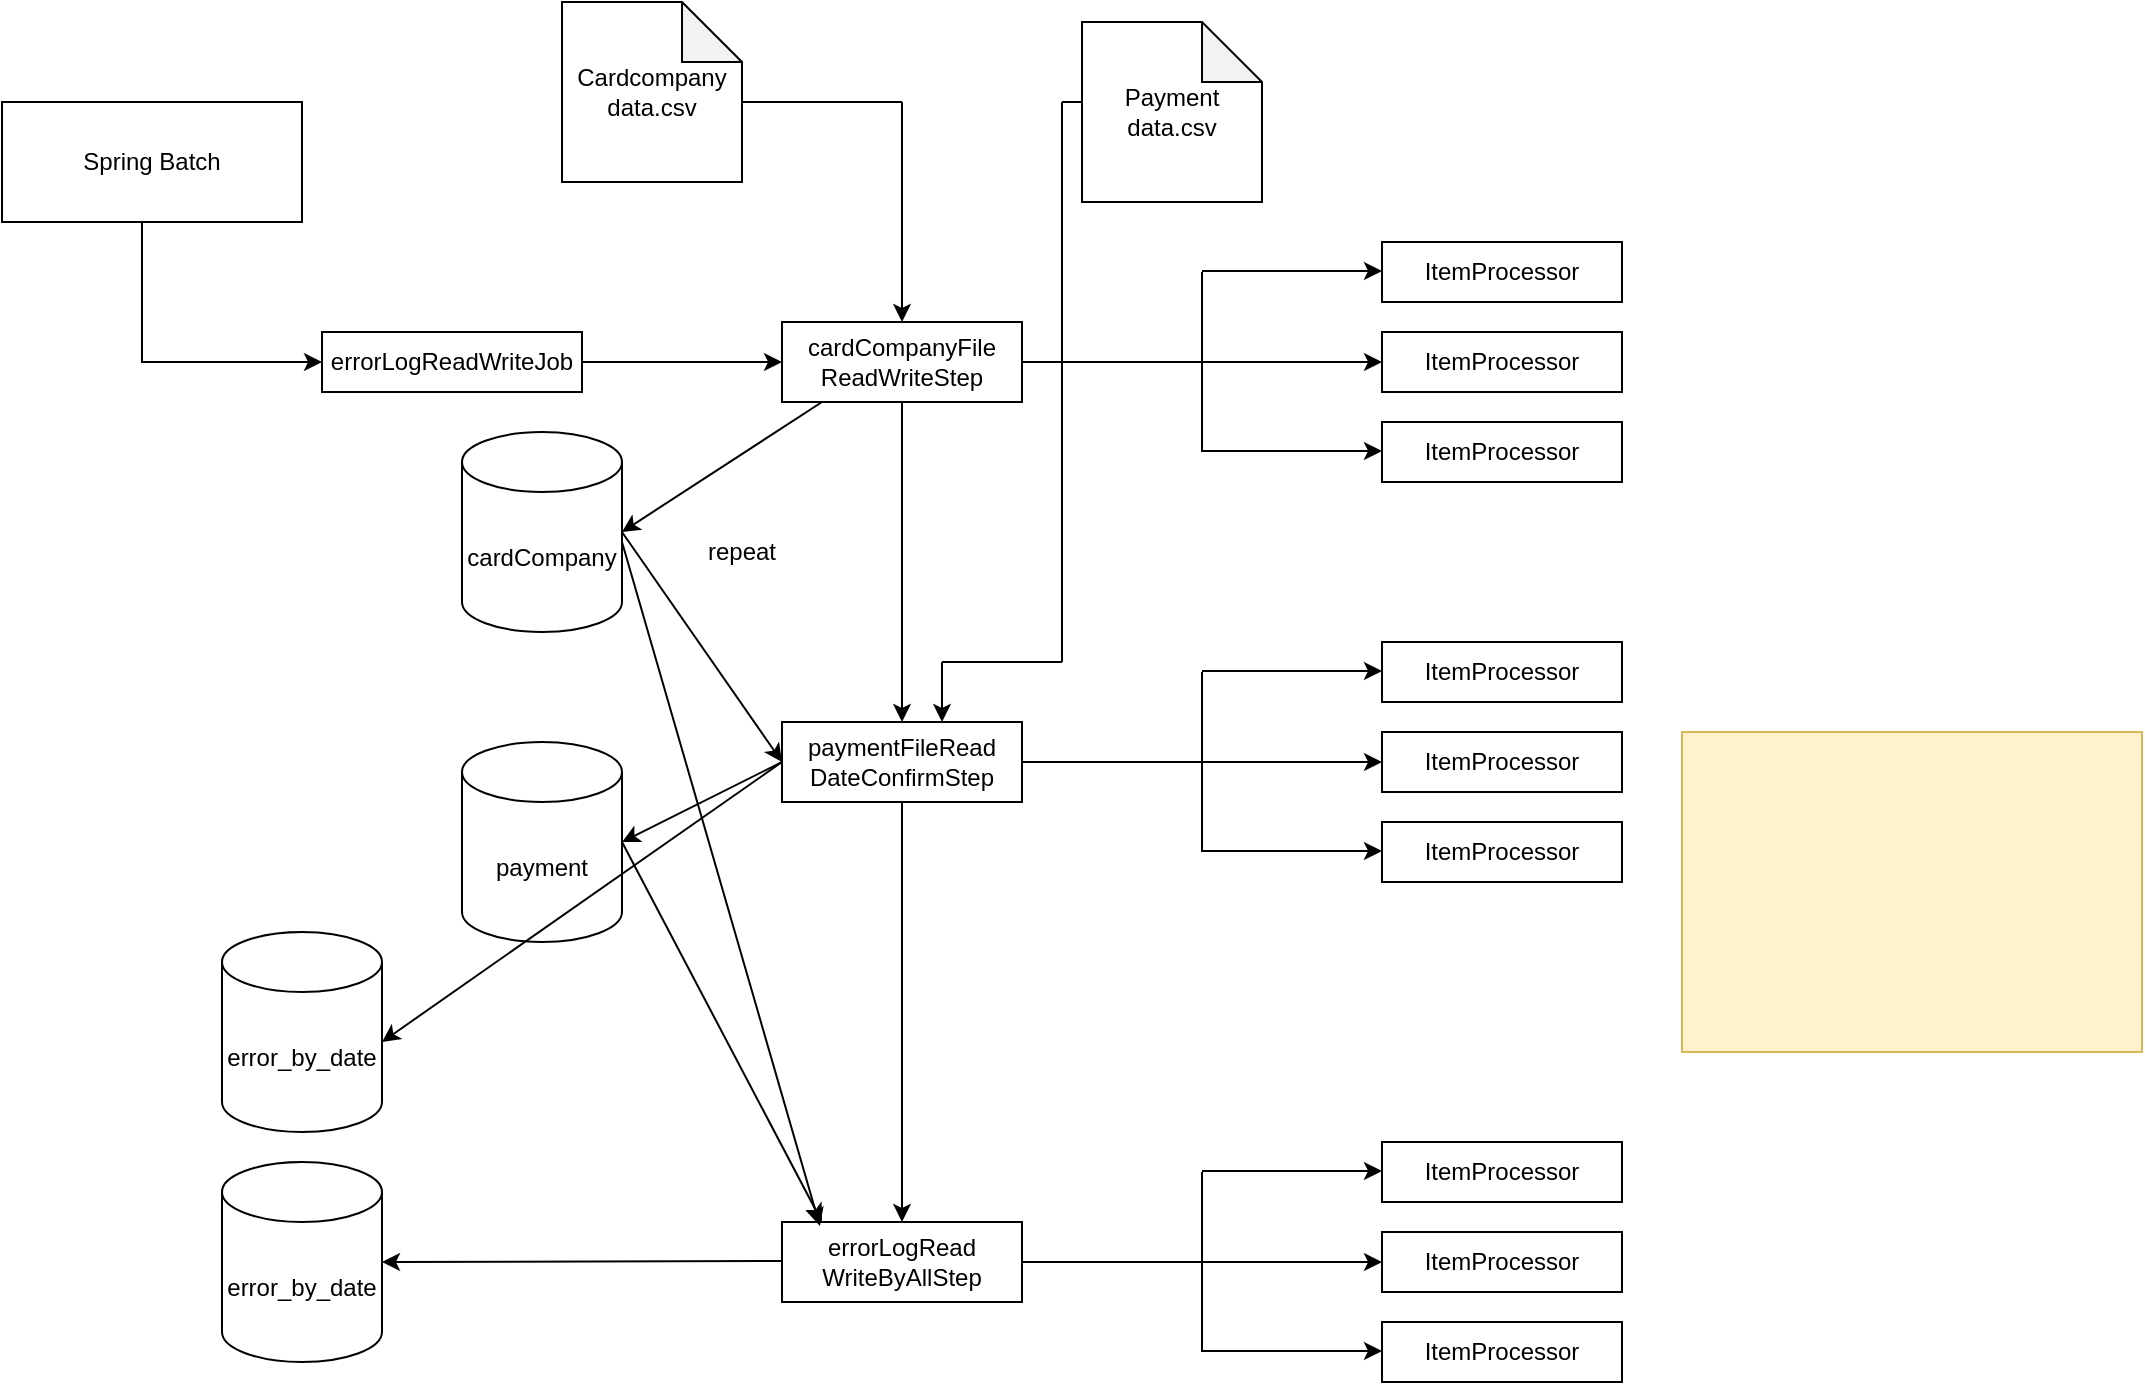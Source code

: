 <mxfile version="18.0.8" type="github"><diagram id="CD7BRG-Vz-P02LTQyxrp" name="Page-1"><mxGraphModel dx="1865" dy="579" grid="1" gridSize="10" guides="1" tooltips="1" connect="1" arrows="1" fold="1" page="1" pageScale="1" pageWidth="827" pageHeight="1169" math="0" shadow="0"><root><mxCell id="0"/><mxCell id="1" parent="0"/><mxCell id="3vTGgPeEhNqKSa-RNIHC-2" value="" style="rounded=0;whiteSpace=wrap;html=1;fillColor=#fff2cc;strokeColor=#d6b656;" parent="1" vertex="1"><mxGeometry x="610" y="375" width="230" height="160" as="geometry"/></mxCell><mxCell id="nakqNUSQAoadlQu5zlwf-3" value="" style="edgeStyle=orthogonalEdgeStyle;rounded=0;orthogonalLoop=1;jettySize=auto;html=1;" parent="1" source="nakqNUSQAoadlQu5zlwf-1" target="nakqNUSQAoadlQu5zlwf-2" edge="1"><mxGeometry relative="1" as="geometry"><Array as="points"><mxPoint x="-160" y="190"/></Array></mxGeometry></mxCell><mxCell id="nakqNUSQAoadlQu5zlwf-1" value="Spring Batch" style="rounded=0;whiteSpace=wrap;html=1;" parent="1" vertex="1"><mxGeometry x="-230" y="60" width="150" height="60" as="geometry"/></mxCell><mxCell id="nakqNUSQAoadlQu5zlwf-5" value="" style="edgeStyle=orthogonalEdgeStyle;rounded=0;orthogonalLoop=1;jettySize=auto;html=1;" parent="1" target="nakqNUSQAoadlQu5zlwf-4" edge="1"><mxGeometry relative="1" as="geometry"><mxPoint x="280" y="190" as="sourcePoint"/><Array as="points"><mxPoint x="370" y="190"/><mxPoint x="370" y="190"/></Array></mxGeometry></mxCell><mxCell id="nakqNUSQAoadlQu5zlwf-35" value="" style="edgeStyle=orthogonalEdgeStyle;rounded=0;orthogonalLoop=1;jettySize=auto;html=1;" parent="1" source="nakqNUSQAoadlQu5zlwf-2" target="nakqNUSQAoadlQu5zlwf-34" edge="1"><mxGeometry relative="1" as="geometry"/></mxCell><mxCell id="nakqNUSQAoadlQu5zlwf-2" value="errorLogReadWriteJob" style="rounded=0;whiteSpace=wrap;html=1;" parent="1" vertex="1"><mxGeometry x="-70" y="175" width="130" height="30" as="geometry"/></mxCell><mxCell id="nakqNUSQAoadlQu5zlwf-4" value="ItemProcessor" style="whiteSpace=wrap;html=1;rounded=0;" parent="1" vertex="1"><mxGeometry x="460" y="175" width="120" height="30" as="geometry"/></mxCell><mxCell id="nakqNUSQAoadlQu5zlwf-8" value="" style="endArrow=classic;html=1;rounded=0;" parent="1" edge="1"><mxGeometry width="50" height="50" relative="1" as="geometry"><mxPoint x="370" y="144.5" as="sourcePoint"/><mxPoint x="460" y="144.5" as="targetPoint"/></mxGeometry></mxCell><mxCell id="nakqNUSQAoadlQu5zlwf-53" value="" style="edgeStyle=orthogonalEdgeStyle;rounded=0;orthogonalLoop=1;jettySize=auto;html=1;" parent="1" source="nakqNUSQAoadlQu5zlwf-34" target="nakqNUSQAoadlQu5zlwf-47" edge="1"><mxGeometry relative="1" as="geometry"/></mxCell><mxCell id="nakqNUSQAoadlQu5zlwf-34" value="cardCompanyFile&lt;br&gt;ReadWriteStep" style="whiteSpace=wrap;html=1;rounded=0;" parent="1" vertex="1"><mxGeometry x="160" y="170" width="120" height="40" as="geometry"/></mxCell><mxCell id="nakqNUSQAoadlQu5zlwf-36" value="ItemProcessor" style="whiteSpace=wrap;html=1;rounded=0;" parent="1" vertex="1"><mxGeometry x="460" y="130" width="120" height="30" as="geometry"/></mxCell><mxCell id="nakqNUSQAoadlQu5zlwf-40" value="" style="endArrow=none;html=1;rounded=0;" parent="1" edge="1"><mxGeometry width="50" height="50" relative="1" as="geometry"><mxPoint x="370" y="190" as="sourcePoint"/><mxPoint x="370" y="145" as="targetPoint"/></mxGeometry></mxCell><mxCell id="nakqNUSQAoadlQu5zlwf-41" value="" style="endArrow=classic;html=1;rounded=0;" parent="1" edge="1"><mxGeometry width="50" height="50" relative="1" as="geometry"><mxPoint x="370" y="234.5" as="sourcePoint"/><mxPoint x="460" y="234.5" as="targetPoint"/></mxGeometry></mxCell><mxCell id="nakqNUSQAoadlQu5zlwf-42" value="ItemProcessor" style="whiteSpace=wrap;html=1;rounded=0;" parent="1" vertex="1"><mxGeometry x="460" y="220" width="120" height="30" as="geometry"/></mxCell><mxCell id="nakqNUSQAoadlQu5zlwf-43" value="" style="endArrow=none;html=1;rounded=0;" parent="1" edge="1"><mxGeometry width="50" height="50" relative="1" as="geometry"><mxPoint x="370" y="190" as="sourcePoint"/><mxPoint x="370" y="235" as="targetPoint"/></mxGeometry></mxCell><mxCell id="nakqNUSQAoadlQu5zlwf-44" value="" style="edgeStyle=orthogonalEdgeStyle;rounded=0;orthogonalLoop=1;jettySize=auto;html=1;" parent="1" target="nakqNUSQAoadlQu5zlwf-45" edge="1"><mxGeometry relative="1" as="geometry"><mxPoint x="280" y="390" as="sourcePoint"/><Array as="points"><mxPoint x="370" y="390"/><mxPoint x="370" y="390"/></Array></mxGeometry></mxCell><mxCell id="nakqNUSQAoadlQu5zlwf-45" value="ItemProcessor" style="whiteSpace=wrap;html=1;rounded=0;" parent="1" vertex="1"><mxGeometry x="460" y="375" width="120" height="30" as="geometry"/></mxCell><mxCell id="nakqNUSQAoadlQu5zlwf-46" value="" style="endArrow=classic;html=1;rounded=0;" parent="1" edge="1"><mxGeometry width="50" height="50" relative="1" as="geometry"><mxPoint x="370" y="344.5" as="sourcePoint"/><mxPoint x="460" y="344.5" as="targetPoint"/></mxGeometry></mxCell><mxCell id="nakqNUSQAoadlQu5zlwf-63" value="" style="edgeStyle=orthogonalEdgeStyle;rounded=0;orthogonalLoop=1;jettySize=auto;html=1;entryX=0.5;entryY=0;entryDx=0;entryDy=0;" parent="1" source="nakqNUSQAoadlQu5zlwf-47" target="nakqNUSQAoadlQu5zlwf-67" edge="1"><mxGeometry relative="1" as="geometry"><mxPoint x="220" y="470" as="targetPoint"/></mxGeometry></mxCell><mxCell id="nakqNUSQAoadlQu5zlwf-47" value="paymentFileRead&lt;br&gt;DateConfirmStep" style="whiteSpace=wrap;html=1;rounded=0;" parent="1" vertex="1"><mxGeometry x="160" y="370" width="120" height="40" as="geometry"/></mxCell><mxCell id="nakqNUSQAoadlQu5zlwf-48" value="ItemProcessor" style="whiteSpace=wrap;html=1;rounded=0;" parent="1" vertex="1"><mxGeometry x="460" y="330" width="120" height="30" as="geometry"/></mxCell><mxCell id="nakqNUSQAoadlQu5zlwf-49" value="" style="endArrow=none;html=1;rounded=0;" parent="1" edge="1"><mxGeometry width="50" height="50" relative="1" as="geometry"><mxPoint x="370" y="390" as="sourcePoint"/><mxPoint x="370" y="345" as="targetPoint"/></mxGeometry></mxCell><mxCell id="nakqNUSQAoadlQu5zlwf-50" value="" style="endArrow=classic;html=1;rounded=0;" parent="1" edge="1"><mxGeometry width="50" height="50" relative="1" as="geometry"><mxPoint x="370" y="434.5" as="sourcePoint"/><mxPoint x="460" y="434.5" as="targetPoint"/></mxGeometry></mxCell><mxCell id="nakqNUSQAoadlQu5zlwf-51" value="ItemProcessor" style="whiteSpace=wrap;html=1;rounded=0;" parent="1" vertex="1"><mxGeometry x="460" y="420" width="120" height="30" as="geometry"/></mxCell><mxCell id="nakqNUSQAoadlQu5zlwf-52" value="" style="endArrow=none;html=1;rounded=0;" parent="1" edge="1"><mxGeometry width="50" height="50" relative="1" as="geometry"><mxPoint x="370" y="390" as="sourcePoint"/><mxPoint x="370" y="435" as="targetPoint"/></mxGeometry></mxCell><mxCell id="nakqNUSQAoadlQu5zlwf-64" value="" style="edgeStyle=orthogonalEdgeStyle;rounded=0;orthogonalLoop=1;jettySize=auto;html=1;" parent="1" target="nakqNUSQAoadlQu5zlwf-65" edge="1"><mxGeometry relative="1" as="geometry"><mxPoint x="280" y="640" as="sourcePoint"/><Array as="points"><mxPoint x="370" y="640"/><mxPoint x="370" y="640"/></Array></mxGeometry></mxCell><mxCell id="nakqNUSQAoadlQu5zlwf-65" value="ItemProcessor" style="whiteSpace=wrap;html=1;rounded=0;" parent="1" vertex="1"><mxGeometry x="460" y="625" width="120" height="30" as="geometry"/></mxCell><mxCell id="nakqNUSQAoadlQu5zlwf-66" value="" style="endArrow=classic;html=1;rounded=0;" parent="1" edge="1"><mxGeometry width="50" height="50" relative="1" as="geometry"><mxPoint x="370" y="594.5" as="sourcePoint"/><mxPoint x="460" y="594.5" as="targetPoint"/></mxGeometry></mxCell><mxCell id="nakqNUSQAoadlQu5zlwf-67" value="errorLogRead&lt;br&gt;WriteByAllStep" style="whiteSpace=wrap;html=1;rounded=0;" parent="1" vertex="1"><mxGeometry x="160" y="620" width="120" height="40" as="geometry"/></mxCell><mxCell id="nakqNUSQAoadlQu5zlwf-68" value="ItemProcessor" style="whiteSpace=wrap;html=1;rounded=0;" parent="1" vertex="1"><mxGeometry x="460" y="580" width="120" height="30" as="geometry"/></mxCell><mxCell id="nakqNUSQAoadlQu5zlwf-69" value="" style="endArrow=none;html=1;rounded=0;" parent="1" edge="1"><mxGeometry width="50" height="50" relative="1" as="geometry"><mxPoint x="370" y="640" as="sourcePoint"/><mxPoint x="370" y="595" as="targetPoint"/></mxGeometry></mxCell><mxCell id="nakqNUSQAoadlQu5zlwf-70" value="" style="endArrow=classic;html=1;rounded=0;" parent="1" edge="1"><mxGeometry width="50" height="50" relative="1" as="geometry"><mxPoint x="370" y="684.5" as="sourcePoint"/><mxPoint x="460" y="684.5" as="targetPoint"/></mxGeometry></mxCell><mxCell id="nakqNUSQAoadlQu5zlwf-71" value="ItemProcessor" style="whiteSpace=wrap;html=1;rounded=0;" parent="1" vertex="1"><mxGeometry x="460" y="670" width="120" height="30" as="geometry"/></mxCell><mxCell id="nakqNUSQAoadlQu5zlwf-72" value="" style="endArrow=none;html=1;rounded=0;" parent="1" edge="1"><mxGeometry width="50" height="50" relative="1" as="geometry"><mxPoint x="370" y="640" as="sourcePoint"/><mxPoint x="370" y="685" as="targetPoint"/></mxGeometry></mxCell><mxCell id="nakqNUSQAoadlQu5zlwf-74" value="cardCompany&lt;br&gt;" style="shape=cylinder3;whiteSpace=wrap;html=1;boundedLbl=1;backgroundOutline=1;size=15;" parent="1" vertex="1"><mxGeometry y="225" width="80" height="100" as="geometry"/></mxCell><mxCell id="nakqNUSQAoadlQu5zlwf-77" value="" style="endArrow=classic;html=1;rounded=0;entryX=0.5;entryY=0;entryDx=0;entryDy=0;" parent="1" target="nakqNUSQAoadlQu5zlwf-34" edge="1"><mxGeometry width="50" height="50" relative="1" as="geometry"><mxPoint x="220" y="60" as="sourcePoint"/><mxPoint x="230" y="160" as="targetPoint"/></mxGeometry></mxCell><mxCell id="nakqNUSQAoadlQu5zlwf-79" value="" style="endArrow=none;html=1;rounded=0;" parent="1" edge="1"><mxGeometry width="50" height="50" relative="1" as="geometry"><mxPoint x="220" y="60" as="sourcePoint"/><mxPoint x="140" y="60" as="targetPoint"/></mxGeometry></mxCell><mxCell id="nakqNUSQAoadlQu5zlwf-80" value="&lt;span style=&quot;&quot;&gt;Cardcompany&lt;br&gt;data.csv&lt;/span&gt;" style="shape=note;whiteSpace=wrap;html=1;backgroundOutline=1;darkOpacity=0.05;" parent="1" vertex="1"><mxGeometry x="50" y="10" width="90" height="90" as="geometry"/></mxCell><mxCell id="nakqNUSQAoadlQu5zlwf-81" value="" style="endArrow=classic;html=1;rounded=0;entryX=1;entryY=0.5;entryDx=0;entryDy=0;entryPerimeter=0;" parent="1" target="nakqNUSQAoadlQu5zlwf-74" edge="1"><mxGeometry width="50" height="50" relative="1" as="geometry"><mxPoint x="180" y="210" as="sourcePoint"/><mxPoint x="100" y="230" as="targetPoint"/></mxGeometry></mxCell><mxCell id="nakqNUSQAoadlQu5zlwf-83" value="payment" style="shape=cylinder3;whiteSpace=wrap;html=1;boundedLbl=1;backgroundOutline=1;size=15;" parent="1" vertex="1"><mxGeometry y="380" width="80" height="100" as="geometry"/></mxCell><mxCell id="nakqNUSQAoadlQu5zlwf-86" value="" style="endArrow=classic;html=1;rounded=0;entryX=1;entryY=0.5;entryDx=0;entryDy=0;entryPerimeter=0;exitX=0;exitY=0.5;exitDx=0;exitDy=0;" parent="1" source="nakqNUSQAoadlQu5zlwf-47" target="nakqNUSQAoadlQu5zlwf-83" edge="1"><mxGeometry width="50" height="50" relative="1" as="geometry"><mxPoint x="180" y="360" as="sourcePoint"/><mxPoint x="140" y="430" as="targetPoint"/></mxGeometry></mxCell><mxCell id="nakqNUSQAoadlQu5zlwf-88" value="" style="endArrow=classic;html=1;rounded=0;entryX=0;entryY=0.5;entryDx=0;entryDy=0;exitX=1;exitY=0.5;exitDx=0;exitDy=0;exitPerimeter=0;" parent="1" source="nakqNUSQAoadlQu5zlwf-74" target="nakqNUSQAoadlQu5zlwf-47" edge="1"><mxGeometry width="50" height="50" relative="1" as="geometry"><mxPoint x="140" y="280" as="sourcePoint"/><mxPoint x="190" y="470" as="targetPoint"/></mxGeometry></mxCell><mxCell id="nakqNUSQAoadlQu5zlwf-90" value="" style="endArrow=classic;html=1;rounded=0;entryX=0.158;entryY=0.05;entryDx=0;entryDy=0;entryPerimeter=0;" parent="1" target="nakqNUSQAoadlQu5zlwf-67" edge="1"><mxGeometry width="50" height="50" relative="1" as="geometry"><mxPoint x="80" y="280" as="sourcePoint"/><mxPoint x="190" y="540" as="targetPoint"/></mxGeometry></mxCell><mxCell id="nakqNUSQAoadlQu5zlwf-91" value="" style="endArrow=classic;html=1;rounded=0;" parent="1" edge="1"><mxGeometry width="50" height="50" relative="1" as="geometry"><mxPoint x="80" y="430" as="sourcePoint"/><mxPoint x="180" y="620" as="targetPoint"/></mxGeometry></mxCell><mxCell id="nakqNUSQAoadlQu5zlwf-92" value="" style="endArrow=classic;html=1;rounded=0;exitX=0;exitY=0.5;exitDx=0;exitDy=0;" parent="1" source="nakqNUSQAoadlQu5zlwf-47" edge="1"><mxGeometry width="50" height="50" relative="1" as="geometry"><mxPoint x="160" y="490" as="sourcePoint"/><mxPoint x="-40" y="530" as="targetPoint"/></mxGeometry></mxCell><mxCell id="nakqNUSQAoadlQu5zlwf-94" value="error_by_date" style="shape=cylinder3;whiteSpace=wrap;html=1;boundedLbl=1;backgroundOutline=1;size=15;" parent="1" vertex="1"><mxGeometry x="-120" y="475" width="80" height="100" as="geometry"/></mxCell><mxCell id="nakqNUSQAoadlQu5zlwf-95" value="error_by_date" style="shape=cylinder3;whiteSpace=wrap;html=1;boundedLbl=1;backgroundOutline=1;size=15;" parent="1" vertex="1"><mxGeometry x="-120" y="590" width="80" height="100" as="geometry"/></mxCell><mxCell id="nakqNUSQAoadlQu5zlwf-96" value="" style="endArrow=classic;html=1;rounded=0;entryX=1;entryY=0.5;entryDx=0;entryDy=0;entryPerimeter=0;" parent="1" target="nakqNUSQAoadlQu5zlwf-95" edge="1"><mxGeometry width="50" height="50" relative="1" as="geometry"><mxPoint x="160" y="639.5" as="sourcePoint"/><mxPoint x="-130" y="639.5" as="targetPoint"/></mxGeometry></mxCell><mxCell id="nakqNUSQAoadlQu5zlwf-99" value="Payment&lt;br&gt;data.csv" style="shape=note;whiteSpace=wrap;html=1;backgroundOutline=1;darkOpacity=0.05;" parent="1" vertex="1"><mxGeometry x="310" y="20" width="90" height="90" as="geometry"/></mxCell><mxCell id="nakqNUSQAoadlQu5zlwf-100" value="" style="endArrow=none;html=1;rounded=0;" parent="1" edge="1"><mxGeometry width="50" height="50" relative="1" as="geometry"><mxPoint x="300" y="340" as="sourcePoint"/><mxPoint x="300" y="60" as="targetPoint"/></mxGeometry></mxCell><mxCell id="nakqNUSQAoadlQu5zlwf-101" value="" style="endArrow=none;html=1;rounded=0;" parent="1" edge="1"><mxGeometry width="50" height="50" relative="1" as="geometry"><mxPoint x="300" y="60" as="sourcePoint"/><mxPoint x="310" y="60" as="targetPoint"/></mxGeometry></mxCell><mxCell id="nakqNUSQAoadlQu5zlwf-102" value="" style="endArrow=none;html=1;rounded=0;" parent="1" edge="1"><mxGeometry width="50" height="50" relative="1" as="geometry"><mxPoint x="240" y="340" as="sourcePoint"/><mxPoint x="300" y="340" as="targetPoint"/></mxGeometry></mxCell><mxCell id="nakqNUSQAoadlQu5zlwf-103" value="" style="endArrow=classic;html=1;rounded=0;" parent="1" edge="1"><mxGeometry width="50" height="50" relative="1" as="geometry"><mxPoint x="240" y="340" as="sourcePoint"/><mxPoint x="240" y="370" as="targetPoint"/></mxGeometry></mxCell><mxCell id="3vTGgPeEhNqKSa-RNIHC-3" value="repeat" style="text;html=1;strokeColor=none;fillColor=none;align=center;verticalAlign=middle;whiteSpace=wrap;rounded=0;" parent="1" vertex="1"><mxGeometry x="110" y="270" width="60" height="30" as="geometry"/></mxCell></root></mxGraphModel></diagram></mxfile>
